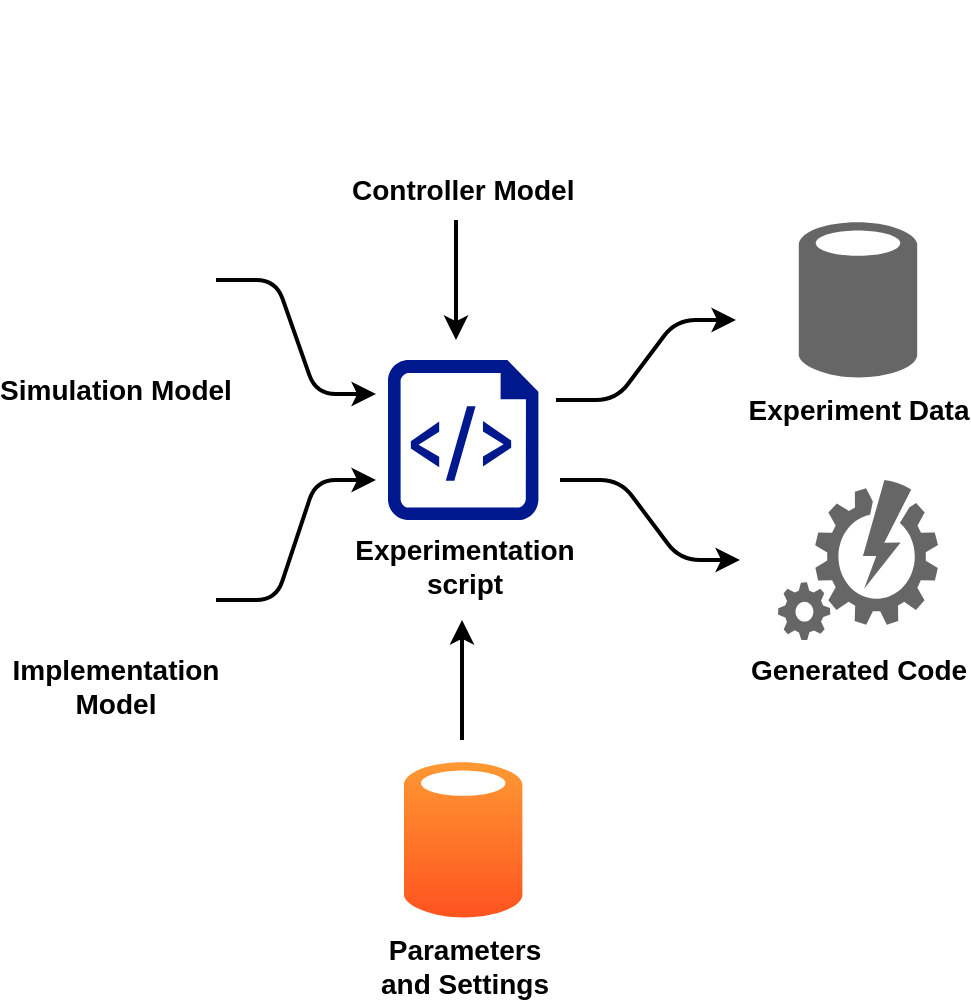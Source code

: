 <mxfile version="13.7.3" type="device"><diagram id="YZBpryAIlmawrq5x1W0y" name="Page-1"><mxGraphModel dx="517" dy="460" grid="1" gridSize="10" guides="1" tooltips="1" connect="1" arrows="1" fold="1" page="1" pageScale="1" pageWidth="827" pageHeight="1169" math="0" shadow="0"><root><mxCell id="0"/><mxCell id="1" parent="0"/><mxCell id="d9YPA42pGucMMsC8-DeB-4" value="Controller Model" style="shape=image;imageAspect=0;aspect=fixed;verticalLabelPosition=bottom;verticalAlign=top;image=https://upload.wikimedia.org/wikipedia/en/3/36/Simulink_Logo_%28non-wordmark%29.png;fontStyle=1;fontSize=14;" vertex="1" parent="1"><mxGeometry x="373.6" y="180" width="80" height="80" as="geometry"/></mxCell><mxCell id="d9YPA42pGucMMsC8-DeB-14" value="Experimentation&lt;br style=&quot;font-size: 14px;&quot;&gt;script" style="aspect=fixed;pointerEvents=1;shadow=0;dashed=0;html=1;strokeColor=none;labelPosition=center;verticalLabelPosition=bottom;verticalAlign=top;align=center;fillColor=#00188D;shape=mxgraph.azure.script_file;fontStyle=1;fontSize=14;" vertex="1" parent="1"><mxGeometry x="376" y="360" width="75.2" height="80" as="geometry"/></mxCell><mxCell id="d9YPA42pGucMMsC8-DeB-15" value="Experiment Data" style="aspect=fixed;pointerEvents=1;shadow=0;dashed=0;html=1;strokeColor=none;labelPosition=center;verticalLabelPosition=bottom;verticalAlign=top;align=center;shape=mxgraph.mscae.enterprise.database_generic;fillColor=#666666;fontStyle=1;fontSize=14;" vertex="1" parent="1"><mxGeometry x="581.4" y="290" width="59.2" height="80" as="geometry"/></mxCell><mxCell id="d9YPA42pGucMMsC8-DeB-16" value="Parameters&lt;br style=&quot;font-size: 14px;&quot;&gt;and Settings" style="aspect=fixed;pointerEvents=1;shadow=0;dashed=0;html=1;strokeColor=none;labelPosition=center;verticalLabelPosition=bottom;verticalAlign=top;align=center;shape=mxgraph.mscae.enterprise.database_generic;fillColor=#FF9933;gradientColor=#FF531F;fontStyle=1;fontSize=14;" vertex="1" parent="1"><mxGeometry x="384" y="560" width="59.2" height="80" as="geometry"/></mxCell><mxCell id="d9YPA42pGucMMsC8-DeB-17" value="Simulation Model" style="shape=image;imageAspect=0;aspect=fixed;verticalLabelPosition=bottom;verticalAlign=top;image=https://upload.wikimedia.org/wikipedia/en/3/36/Simulink_Logo_%28non-wordmark%29.png;fontStyle=1;fontSize=14;" vertex="1" parent="1"><mxGeometry x="200" y="280" width="80" height="80" as="geometry"/></mxCell><mxCell id="d9YPA42pGucMMsC8-DeB-18" value="Implementation &#10;Model" style="shape=image;imageAspect=0;aspect=fixed;verticalLabelPosition=bottom;verticalAlign=top;image=https://upload.wikimedia.org/wikipedia/en/3/36/Simulink_Logo_%28non-wordmark%29.png;fontStyle=1;fontSize=14;" vertex="1" parent="1"><mxGeometry x="200" y="420" width="80" height="80" as="geometry"/></mxCell><mxCell id="d9YPA42pGucMMsC8-DeB-20" value="" style="endArrow=classic;html=1;edgeStyle=entityRelationEdgeStyle;strokeWidth=2;fontStyle=1;fontSize=14;" edge="1" parent="1"><mxGeometry width="50" height="50" relative="1" as="geometry"><mxPoint x="290" y="320" as="sourcePoint"/><mxPoint x="370" y="377" as="targetPoint"/></mxGeometry></mxCell><mxCell id="d9YPA42pGucMMsC8-DeB-21" value="" style="endArrow=classic;html=1;edgeStyle=entityRelationEdgeStyle;strokeWidth=2;fontStyle=1;fontSize=14;" edge="1" parent="1"><mxGeometry width="50" height="50" relative="1" as="geometry"><mxPoint x="290" y="480" as="sourcePoint"/><mxPoint x="370" y="420" as="targetPoint"/></mxGeometry></mxCell><mxCell id="d9YPA42pGucMMsC8-DeB-22" value="" style="endArrow=classic;html=1;strokeWidth=2;fontStyle=1;fontSize=14;" edge="1" parent="1"><mxGeometry width="50" height="50" relative="1" as="geometry"><mxPoint x="413" y="550" as="sourcePoint"/><mxPoint x="413" y="490" as="targetPoint"/></mxGeometry></mxCell><mxCell id="d9YPA42pGucMMsC8-DeB-23" value="" style="endArrow=classic;html=1;strokeWidth=2;fontStyle=1;fontSize=14;" edge="1" parent="1"><mxGeometry width="50" height="50" relative="1" as="geometry"><mxPoint x="410" y="290" as="sourcePoint"/><mxPoint x="410" y="350" as="targetPoint"/><Array as="points"><mxPoint x="410" y="330"/><mxPoint x="410" y="350"/></Array></mxGeometry></mxCell><mxCell id="d9YPA42pGucMMsC8-DeB-24" value="" style="endArrow=classic;html=1;edgeStyle=entityRelationEdgeStyle;strokeWidth=2;fontStyle=1;fontSize=14;" edge="1" parent="1"><mxGeometry width="50" height="50" relative="1" as="geometry"><mxPoint x="460" y="380" as="sourcePoint"/><mxPoint x="550" y="340" as="targetPoint"/></mxGeometry></mxCell><mxCell id="d9YPA42pGucMMsC8-DeB-25" value="" style="endArrow=classic;html=1;edgeStyle=entityRelationEdgeStyle;strokeWidth=2;fontStyle=1;fontSize=14;" edge="1" parent="1"><mxGeometry width="50" height="50" relative="1" as="geometry"><mxPoint x="462" y="420" as="sourcePoint"/><mxPoint x="552" y="460" as="targetPoint"/></mxGeometry></mxCell><mxCell id="d9YPA42pGucMMsC8-DeB-26" value="&lt;span style=&quot;font-weight: 700&quot;&gt;Generated Code&lt;/span&gt;" style="verticalLabelPosition=bottom;html=1;verticalAlign=top;align=center;strokeColor=none;shape=mxgraph.azure.automation;pointerEvents=1;fontSize=14;fillColor=#666666;" vertex="1" parent="1"><mxGeometry x="571" y="420" width="80" height="80" as="geometry"/></mxCell></root></mxGraphModel></diagram></mxfile>
